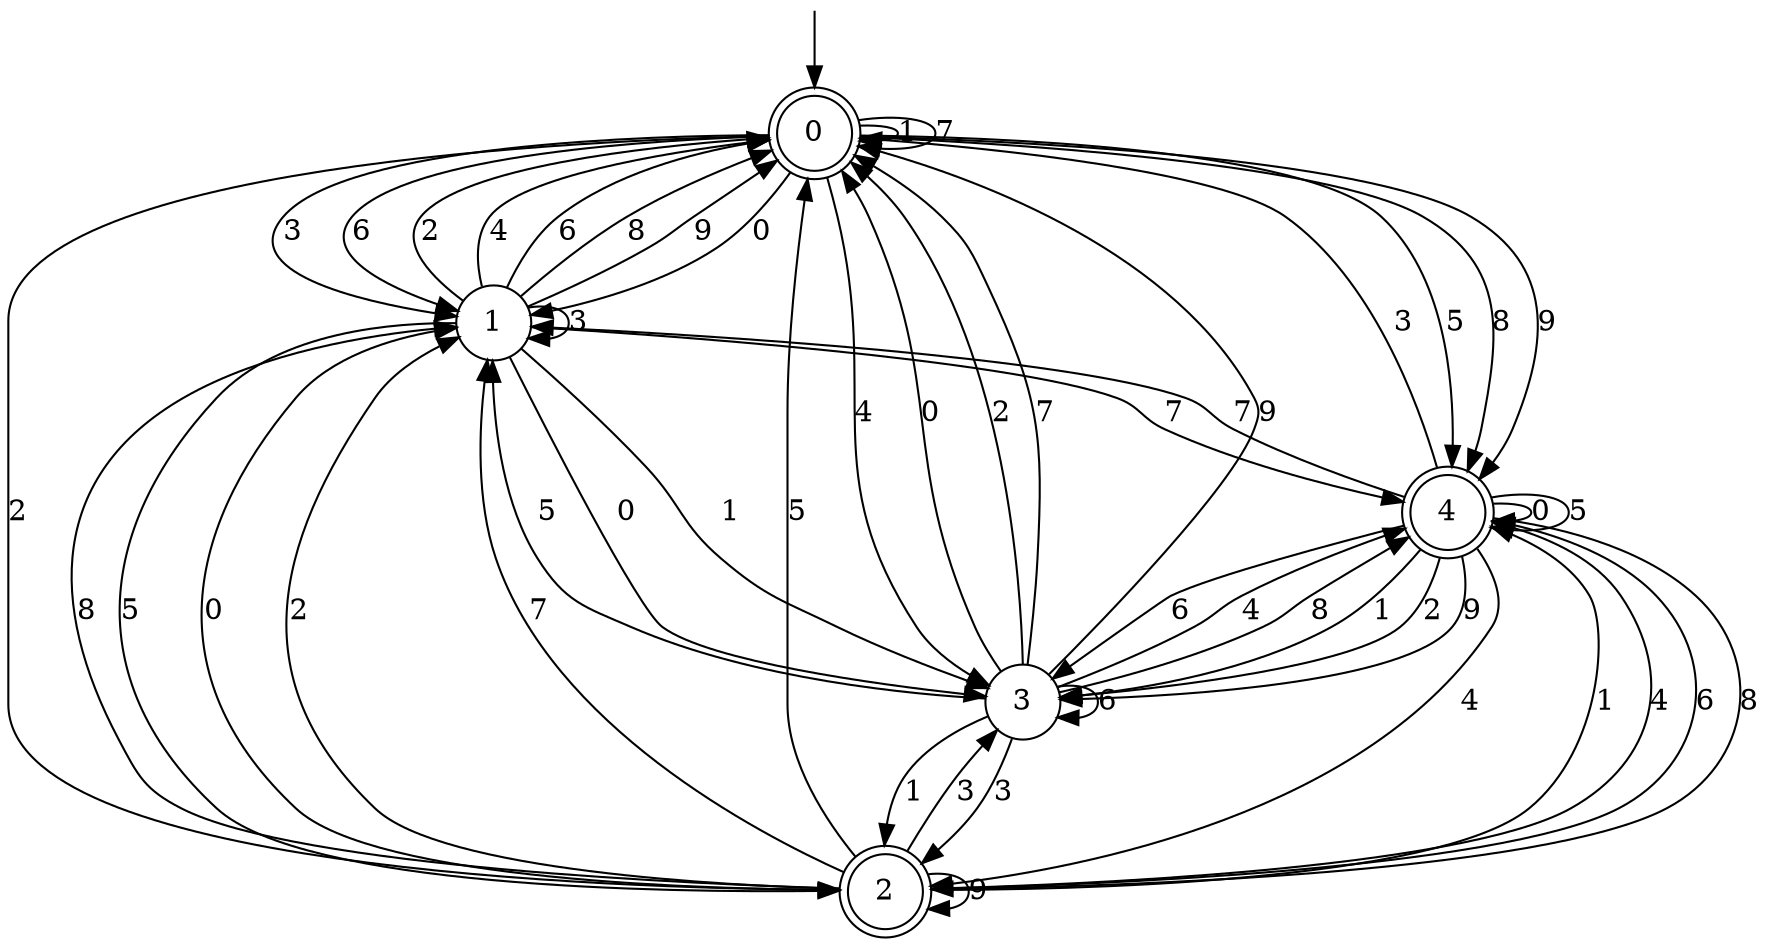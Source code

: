 digraph g {

	s0 [shape="doublecircle" label="0"];
	s1 [shape="circle" label="1"];
	s2 [shape="doublecircle" label="2"];
	s3 [shape="circle" label="3"];
	s4 [shape="doublecircle" label="4"];
	s0 -> s1 [label="0"];
	s0 -> s0 [label="1"];
	s0 -> s2 [label="2"];
	s0 -> s1 [label="3"];
	s0 -> s3 [label="4"];
	s0 -> s4 [label="5"];
	s0 -> s1 [label="6"];
	s0 -> s0 [label="7"];
	s0 -> s4 [label="8"];
	s0 -> s4 [label="9"];
	s1 -> s3 [label="0"];
	s1 -> s3 [label="1"];
	s1 -> s0 [label="2"];
	s1 -> s1 [label="3"];
	s1 -> s0 [label="4"];
	s1 -> s2 [label="5"];
	s1 -> s0 [label="6"];
	s1 -> s4 [label="7"];
	s1 -> s0 [label="8"];
	s1 -> s0 [label="9"];
	s2 -> s1 [label="0"];
	s2 -> s4 [label="1"];
	s2 -> s1 [label="2"];
	s2 -> s3 [label="3"];
	s2 -> s4 [label="4"];
	s2 -> s0 [label="5"];
	s2 -> s4 [label="6"];
	s2 -> s1 [label="7"];
	s2 -> s1 [label="8"];
	s2 -> s2 [label="9"];
	s3 -> s0 [label="0"];
	s3 -> s2 [label="1"];
	s3 -> s0 [label="2"];
	s3 -> s2 [label="3"];
	s3 -> s4 [label="4"];
	s3 -> s1 [label="5"];
	s3 -> s3 [label="6"];
	s3 -> s0 [label="7"];
	s3 -> s4 [label="8"];
	s3 -> s0 [label="9"];
	s4 -> s4 [label="0"];
	s4 -> s3 [label="1"];
	s4 -> s3 [label="2"];
	s4 -> s0 [label="3"];
	s4 -> s2 [label="4"];
	s4 -> s4 [label="5"];
	s4 -> s3 [label="6"];
	s4 -> s1 [label="7"];
	s4 -> s2 [label="8"];
	s4 -> s3 [label="9"];

__start0 [label="" shape="none" width="0" height="0"];
__start0 -> s0;

}
